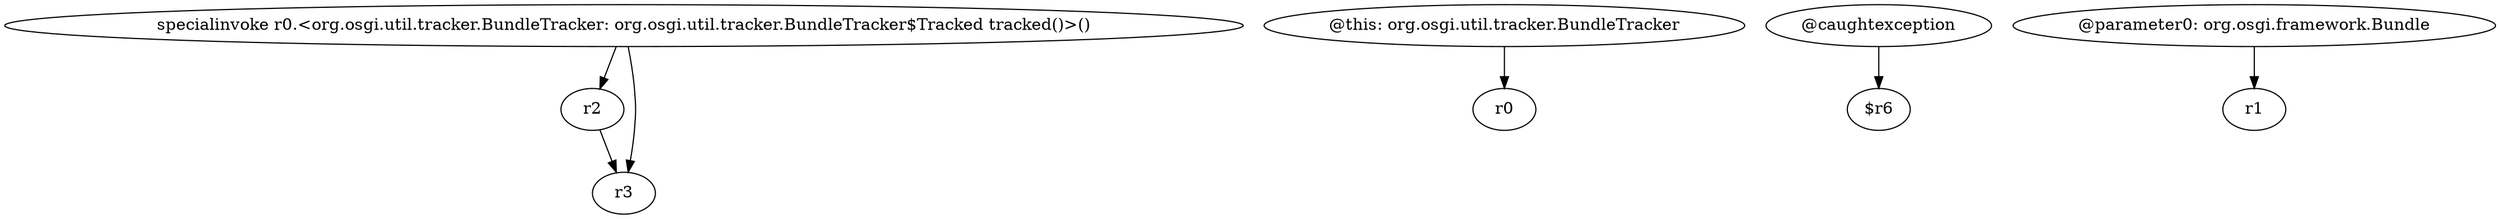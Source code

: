 digraph g {
0[label="specialinvoke r0.<org.osgi.util.tracker.BundleTracker: org.osgi.util.tracker.BundleTracker$Tracked tracked()>()"]
1[label="r2"]
0->1[label=""]
2[label="@this: org.osgi.util.tracker.BundleTracker"]
3[label="r0"]
2->3[label=""]
4[label="@caughtexception"]
5[label="$r6"]
4->5[label=""]
6[label="r3"]
0->6[label=""]
7[label="@parameter0: org.osgi.framework.Bundle"]
8[label="r1"]
7->8[label=""]
1->6[label=""]
}